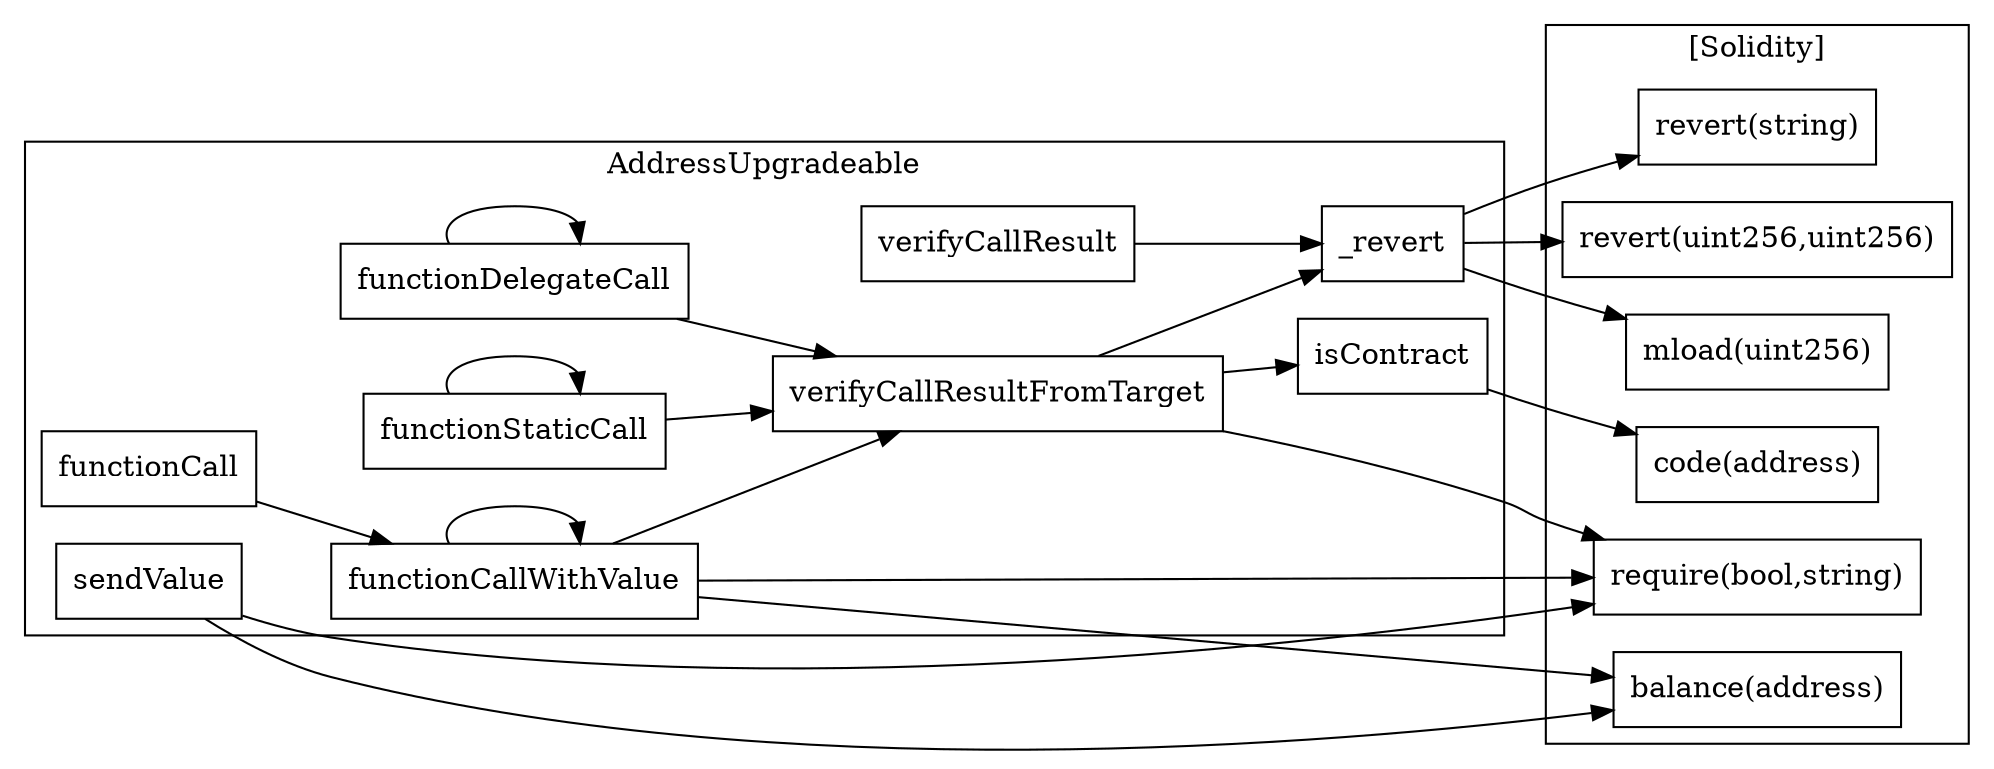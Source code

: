 strict digraph {
rankdir="LR"
node [shape=box]
subgraph cluster_498_AddressUpgradeable {
label = "AddressUpgradeable"
"498_verifyCallResultFromTarget" [label="verifyCallResultFromTarget"]
"498__revert" [label="_revert"]
"498_verifyCallResult" [label="verifyCallResult"]
"498_sendValue" [label="sendValue"]
"498_isContract" [label="isContract"]
"498_functionCall" [label="functionCall"]
"498_functionCallWithValue" [label="functionCallWithValue"]
"498_functionStaticCall" [label="functionStaticCall"]
"498_functionDelegateCall" [label="functionDelegateCall"]
"498_functionCallWithValue" -> "498_verifyCallResultFromTarget"
"498_functionDelegateCall" -> "498_functionDelegateCall"
"498_verifyCallResultFromTarget" -> "498_isContract"
"498_verifyCallResult" -> "498__revert"
"498_functionStaticCall" -> "498_verifyCallResultFromTarget"
"498_verifyCallResultFromTarget" -> "498__revert"
"498_functionCall" -> "498_functionCallWithValue"
"498_functionStaticCall" -> "498_functionStaticCall"
"498_functionCallWithValue" -> "498_functionCallWithValue"
"498_functionDelegateCall" -> "498_verifyCallResultFromTarget"
}subgraph cluster_solidity {
label = "[Solidity]"
"code(address)" 
"balance(address)" 
"revert(string)" 
"revert(uint256,uint256)" 
"mload(uint256)" 
"require(bool,string)" 
"498__revert" -> "mload(uint256)"
"498_sendValue" -> "require(bool,string)"
"498_functionCallWithValue" -> "require(bool,string)"
"498__revert" -> "revert(string)"
"498__revert" -> "revert(uint256,uint256)"
"498_sendValue" -> "balance(address)"
"498_verifyCallResultFromTarget" -> "require(bool,string)"
"498_isContract" -> "code(address)"
"498_functionCallWithValue" -> "balance(address)"
}
}